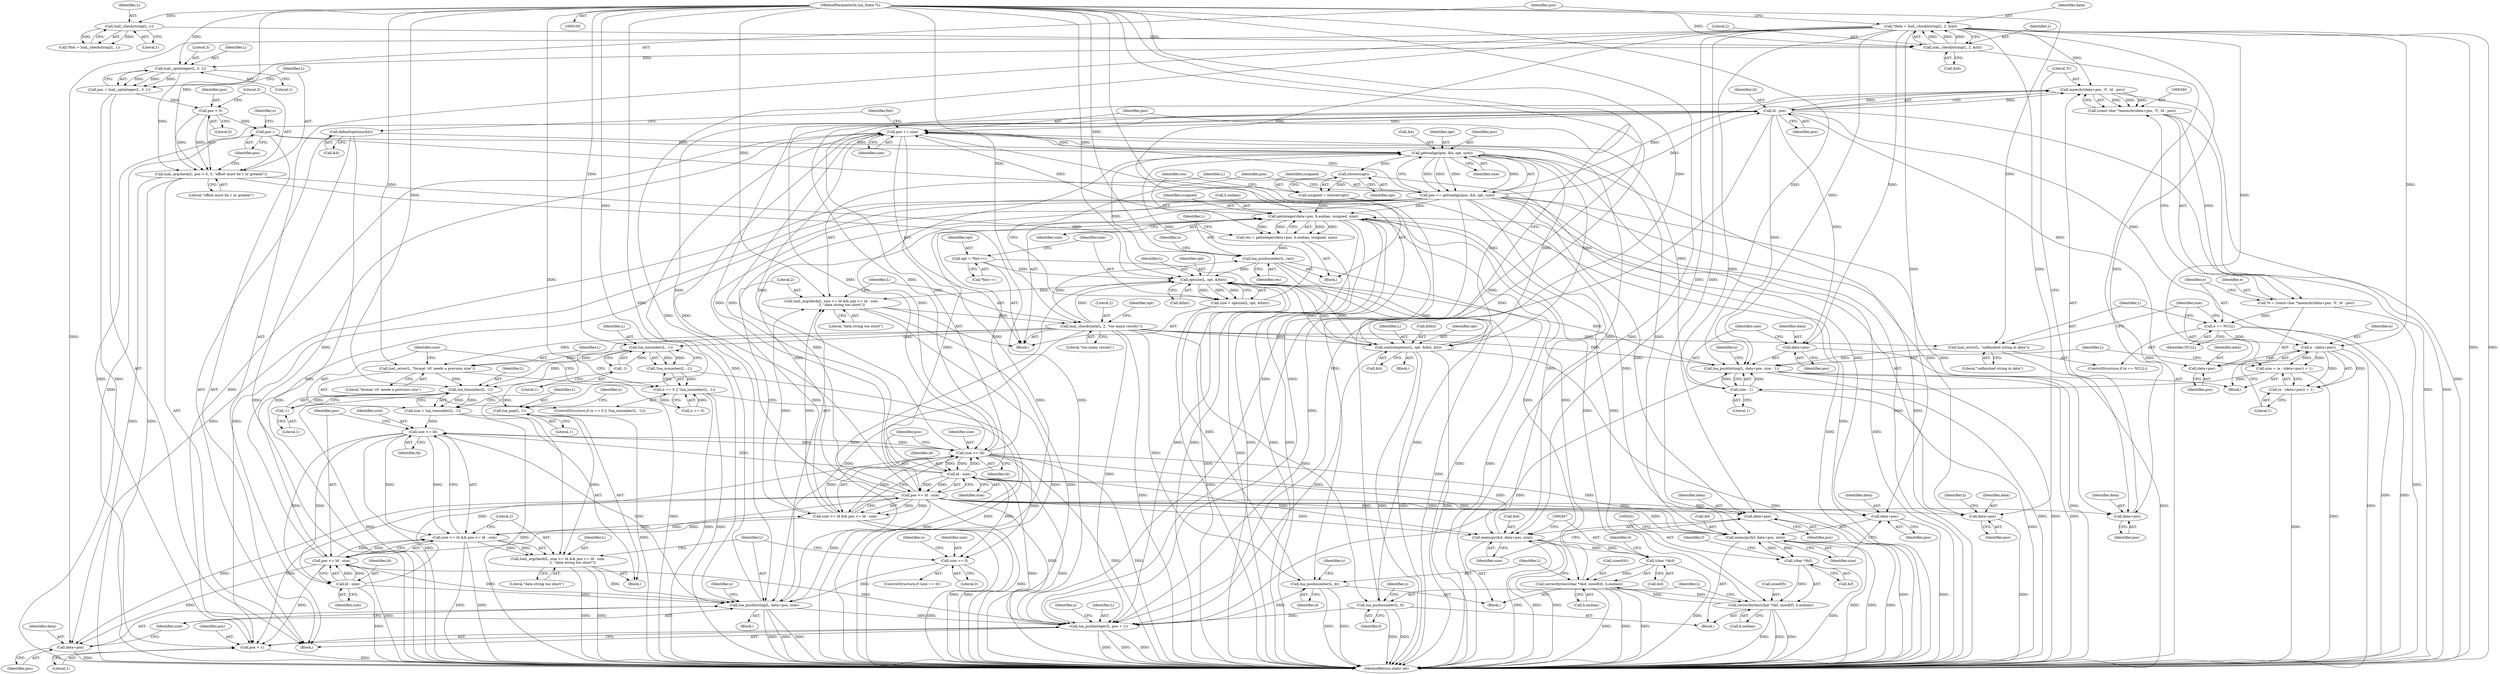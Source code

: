 digraph "0_redis_e89086e09a38cc6713bcd4b9c29abf92cf393936@API" {
"1000341" [label="(Call,memchr(data+pos, '\0', ld - pos))"];
"1000117" [label="(Call,*data = luaL_checklstring(L, 2, &ld))"];
"1000119" [label="(Call,luaL_checklstring(L, 2, &ld))"];
"1000112" [label="(Call,luaL_checkstring(L, 1))"];
"1000106" [label="(MethodParameterIn,lua_State *L)"];
"1000165" [label="(Call,pos += gettoalign(pos, &h, opt, size))"];
"1000167" [label="(Call,gettoalign(pos, &h, opt, size))"];
"1000138" [label="(Call,pos--)"];
"1000133" [label="(Call,pos > 0)"];
"1000125" [label="(Call,pos = luaL_optinteger(L, 3, 1))"];
"1000127" [label="(Call,luaL_optinteger(L, 3, 1))"];
"1000384" [label="(Call,pos += size)"];
"1000211" [label="(Call,getinteger(data+pos, h.endian, issigned, size))"];
"1000179" [label="(Call,pos <= ld - size)"];
"1000181" [label="(Call,ld - size)"];
"1000176" [label="(Call,size <= ld)"];
"1000346" [label="(Call,ld - pos)"];
"1000320" [label="(Call,ld - size)"];
"1000315" [label="(Call,size <= ld)"];
"1000301" [label="(Call,size = lua_tonumber(L, -1))"];
"1000303" [label="(Call,lua_tonumber(L, -1))"];
"1000186" [label="(Call,luaL_checkstack(L, 2, \"too many results\"))"];
"1000173" [label="(Call,luaL_argcheck(L, size <= ld && pos <= ld - size,\n                   2, \"data string too short\"))"];
"1000160" [label="(Call,optsize(L, opt, &fmt))"];
"1000325" [label="(Call,lua_pushlstring(L, data+pos, size))"];
"1000312" [label="(Call,luaL_argcheck(L, size <= ld && pos <= ld - size,\n                           2, \"data string too short\"))"];
"1000307" [label="(Call,lua_pop(L, 1))"];
"1000314" [label="(Call,size <= ld && pos <= ld - size)"];
"1000175" [label="(Call,size <= ld && pos <= ld - size)"];
"1000318" [label="(Call,pos <= ld - size)"];
"1000284" [label="(Call,size == 0)"];
"1000220" [label="(Call,lua_pushnumber(L, res))"];
"1000209" [label="(Call,res = getinteger(data+pos, h.endian, issigned, size))"];
"1000131" [label="(Call,luaL_argcheck(L, pos > 0, 3, \"offset must be 1 or greater\"))"];
"1000377" [label="(Call,controloptions(L, opt, &fmt, &h))"];
"1000249" [label="(Call,lua_pushnumber(L, f))"];
"1000365" [label="(Call,lua_pushlstring(L, data+pos, size - 1))"];
"1000353" [label="(Call,luaL_error(L, \"unfinished string in data\"))"];
"1000370" [label="(Call,size - 1)"];
"1000356" [label="(Call,size = (e - (data+pos)) + 1)"];
"1000359" [label="(Call,e - (data+pos))"];
"1000350" [label="(Call,e == NULL)"];
"1000337" [label="(Call,*e = (const char *)memchr(data+pos, '\0', ld - pos))"];
"1000339" [label="(Call,(const char *)memchr(data+pos, '\0', ld - pos))"];
"1000341" [label="(Call,memchr(data+pos, '\0', ld - pos))"];
"1000275" [label="(Call,lua_pushnumber(L, d))"];
"1000152" [label="(Call,opt = *fmt++)"];
"1000298" [label="(Call,luaL_error(L, \"format 'c0' needs a previous size\"))"];
"1000294" [label="(Call,lua_isnumber(L, -1))"];
"1000296" [label="(Call,-1)"];
"1000305" [label="(Call,-1)"];
"1000265" [label="(Call,correctbytes((char *)&d, sizeof(d), h.endian))"];
"1000266" [label="(Call,(char *)&d)"];
"1000258" [label="(Call,memcpy(&d, data+pos, size))"];
"1000239" [label="(Call,correctbytes((char *)&f, sizeof(f), h.endian))"];
"1000240" [label="(Call,(char *)&f)"];
"1000232" [label="(Call,memcpy(&f, data+pos, size))"];
"1000204" [label="(Call,issigned = islower(opt))"];
"1000206" [label="(Call,islower(opt))"];
"1000144" [label="(Call,defaultoptions(&h))"];
"1000158" [label="(Call,size = optsize(L, opt, &fmt))"];
"1000387" [label="(Call,lua_pushinteger(L, pos + 1))"];
"1000293" [label="(Call,!lua_isnumber(L, -1))"];
"1000289" [label="(Call,n == 0 || !lua_isnumber(L, -1))"];
"1000389" [label="(Call,pos + 1)"];
"1000361" [label="(Call,data+pos)"];
"1000367" [label="(Call,data+pos)"];
"1000327" [label="(Call,data+pos)"];
"1000212" [label="(Call,data+pos)"];
"1000235" [label="(Call,data+pos)"];
"1000261" [label="(Call,data+pos)"];
"1000342" [label="(Call,data+pos)"];
"1000358" [label="(Call,(e - (data+pos)) + 1)"];
"1000249" [label="(Call,lua_pushnumber(L, f))"];
"1000365" [label="(Call,lua_pushlstring(L, data+pos, size - 1))"];
"1000189" [label="(Literal,\"too many results\")"];
"1000265" [label="(Call,correctbytes((char *)&d, sizeof(d), h.endian))"];
"1000326" [label="(Identifier,L)"];
"1000382" [label="(Call,&h)"];
"1000391" [label="(Literal,1)"];
"1000117" [label="(Call,*data = luaL_checklstring(L, 2, &ld))"];
"1000308" [label="(Identifier,L)"];
"1000235" [label="(Call,data+pos)"];
"1000114" [label="(Literal,1)"];
"1000288" [label="(ControlStructure,if (n == 0 || !lua_isnumber(L, -1)))"];
"1000298" [label="(Call,luaL_error(L, \"format 'c0' needs a previous size\"))"];
"1000120" [label="(Identifier,L)"];
"1000371" [label="(Identifier,size)"];
"1000286" [label="(Literal,0)"];
"1000180" [label="(Identifier,pos)"];
"1000295" [label="(Identifier,L)"];
"1000127" [label="(Call,luaL_optinteger(L, 3, 1))"];
"1000293" [label="(Call,!lua_isnumber(L, -1))"];
"1000207" [label="(Identifier,opt)"];
"1000362" [label="(Identifier,data)"];
"1000363" [label="(Identifier,pos)"];
"1000230" [label="(Block,)"];
"1000191" [label="(Identifier,opt)"];
"1000304" [label="(Identifier,L)"];
"1000137" [label="(Literal,\"offset must be 1 or greater\")"];
"1000176" [label="(Call,size <= ld)"];
"1000187" [label="(Identifier,L)"];
"1000131" [label="(Call,luaL_argcheck(L, pos > 0, 3, \"offset must be 1 or greater\"))"];
"1000345" [label="(Literal,'\0')"];
"1000128" [label="(Identifier,L)"];
"1000377" [label="(Call,controloptions(L, opt, &fmt, &h))"];
"1000175" [label="(Call,size <= ld && pos <= ld - size)"];
"1000352" [label="(Identifier,NULL)"];
"1000161" [label="(Identifier,L)"];
"1000158" [label="(Call,size = optsize(L, opt, &fmt))"];
"1000313" [label="(Identifier,L)"];
"1000360" [label="(Identifier,e)"];
"1000218" [label="(Identifier,issigned)"];
"1000134" [label="(Identifier,pos)"];
"1000271" [label="(Identifier,d)"];
"1000330" [label="(Identifier,size)"];
"1000139" [label="(Identifier,pos)"];
"1000122" [label="(Call,&ld)"];
"1000154" [label="(Call,*fmt++)"];
"1000162" [label="(Identifier,opt)"];
"1000314" [label="(Call,size <= ld && pos <= ld - size)"];
"1000309" [label="(Literal,1)"];
"1000153" [label="(Identifier,opt)"];
"1000188" [label="(Literal,2)"];
"1000290" [label="(Call,n == 0)"];
"1000361" [label="(Call,data+pos)"];
"1000285" [label="(Identifier,size)"];
"1000307" [label="(Call,lua_pop(L, 1))"];
"1000206" [label="(Call,islower(opt))"];
"1000277" [label="(Identifier,d)"];
"1000125" [label="(Call,pos = luaL_optinteger(L, 3, 1))"];
"1000204" [label="(Call,issigned = islower(opt))"];
"1000359" [label="(Call,e - (data+pos))"];
"1000182" [label="(Identifier,ld)"];
"1000179" [label="(Call,pos <= ld - size)"];
"1000302" [label="(Identifier,size)"];
"1000232" [label="(Call,memcpy(&f, data+pos, size))"];
"1000136" [label="(Literal,3)"];
"1000356" [label="(Call,size = (e - (data+pos)) + 1)"];
"1000297" [label="(Literal,1)"];
"1000144" [label="(Call,defaultoptions(&h))"];
"1000266" [label="(Call,(char *)&d)"];
"1000275" [label="(Call,lua_pushnumber(L, d))"];
"1000212" [label="(Call,data+pos)"];
"1000354" [label="(Identifier,L)"];
"1000174" [label="(Identifier,L)"];
"1000205" [label="(Identifier,issigned)"];
"1000253" [label="(Identifier,n)"];
"1000311" [label="(Identifier,n)"];
"1000256" [label="(Block,)"];
"1000118" [label="(Identifier,data)"];
"1000178" [label="(Identifier,ld)"];
"1000319" [label="(Identifier,pos)"];
"1000236" [label="(Identifier,data)"];
"1000323" [label="(Literal,2)"];
"1000173" [label="(Call,luaL_argcheck(L, size <= ld && pos <= ld - size,\n                   2, \"data string too short\"))"];
"1000346" [label="(Call,ld - pos)"];
"1000322" [label="(Identifier,size)"];
"1000150" [label="(Block,)"];
"1000389" [label="(Call,pos + 1)"];
"1000370" [label="(Call,size - 1)"];
"1000112" [label="(Call,luaL_checkstring(L, 1))"];
"1000216" [label="(Identifier,h)"];
"1000349" [label="(ControlStructure,if (e == NULL))"];
"1000366" [label="(Identifier,L)"];
"1000159" [label="(Identifier,size)"];
"1000165" [label="(Call,pos += gettoalign(pos, &h, opt, size))"];
"1000246" [label="(Call,h.endian)"];
"1000238" [label="(Identifier,size)"];
"1000224" [label="(Identifier,n)"];
"1000172" [label="(Identifier,size)"];
"1000222" [label="(Identifier,res)"];
"1000259" [label="(Call,&d)"];
"1000353" [label="(Call,luaL_error(L, \"unfinished string in data\"))"];
"1000344" [label="(Identifier,pos)"];
"1000209" [label="(Call,res = getinteger(data+pos, h.endian, issigned, size))"];
"1000351" [label="(Identifier,e)"];
"1000357" [label="(Identifier,size)"];
"1000329" [label="(Identifier,pos)"];
"1000169" [label="(Call,&h)"];
"1000160" [label="(Call,optsize(L, opt, &fmt))"];
"1000386" [label="(Identifier,size)"];
"1000126" [label="(Identifier,pos)"];
"1000132" [label="(Identifier,L)"];
"1000324" [label="(Literal,\"data string too short\")"];
"1000268" [label="(Call,&d)"];
"1000130" [label="(Literal,1)"];
"1000385" [label="(Identifier,pos)"];
"1000184" [label="(Literal,2)"];
"1000312" [label="(Call,luaL_argcheck(L, size <= ld && pos <= ld - size,\n                           2, \"data string too short\"))"];
"1000142" [label="(Identifier,n)"];
"1000279" [label="(Identifier,n)"];
"1000355" [label="(Literal,\"unfinished string in data\")"];
"1000244" [label="(Call,sizeof(f))"];
"1000368" [label="(Identifier,data)"];
"1000106" [label="(MethodParameterIn,lua_State *L)"];
"1000315" [label="(Call,size <= ld)"];
"1000332" [label="(Identifier,n)"];
"1000221" [label="(Identifier,L)"];
"1000299" [label="(Identifier,L)"];
"1000264" [label="(Identifier,size)"];
"1000237" [label="(Identifier,pos)"];
"1000110" [label="(Call,*fmt = luaL_checkstring(L, 1))"];
"1000166" [label="(Identifier,pos)"];
"1000325" [label="(Call,lua_pushlstring(L, data+pos, size))"];
"1000380" [label="(Call,&fmt)"];
"1000270" [label="(Call,sizeof(d))"];
"1000240" [label="(Call,(char *)&f)"];
"1000133" [label="(Call,pos > 0)"];
"1000113" [label="(Identifier,L)"];
"1000396" [label="(MethodReturn,static int)"];
"1000379" [label="(Identifier,opt)"];
"1000276" [label="(Identifier,L)"];
"1000300" [label="(Literal,\"format 'c0' needs a previous size\")"];
"1000387" [label="(Call,lua_pushinteger(L, pos + 1))"];
"1000129" [label="(Literal,3)"];
"1000328" [label="(Identifier,data)"];
"1000186" [label="(Call,luaL_checkstack(L, 2, \"too many results\"))"];
"1000342" [label="(Call,data+pos)"];
"1000320" [label="(Call,ld - size)"];
"1000211" [label="(Call,getinteger(data+pos, h.endian, issigned, size))"];
"1000272" [label="(Call,h.endian)"];
"1000263" [label="(Identifier,pos)"];
"1000294" [label="(Call,lua_isnumber(L, -1))"];
"1000335" [label="(Block,)"];
"1000239" [label="(Call,correctbytes((char *)&f, sizeof(f), h.endian))"];
"1000192" [label="(Block,)"];
"1000183" [label="(Identifier,size)"];
"1000348" [label="(Identifier,pos)"];
"1000210" [label="(Identifier,res)"];
"1000317" [label="(Identifier,ld)"];
"1000107" [label="(Block,)"];
"1000185" [label="(Literal,\"data string too short\")"];
"1000364" [label="(Literal,1)"];
"1000214" [label="(Identifier,pos)"];
"1000177" [label="(Identifier,size)"];
"1000233" [label="(Call,&f)"];
"1000296" [label="(Call,-1)"];
"1000316" [label="(Identifier,size)"];
"1000171" [label="(Identifier,opt)"];
"1000202" [label="(Block,)"];
"1000338" [label="(Identifier,e)"];
"1000305" [label="(Call,-1)"];
"1000327" [label="(Call,data+pos)"];
"1000343" [label="(Identifier,data)"];
"1000283" [label="(ControlStructure,if (size == 0))"];
"1000220" [label="(Call,lua_pushnumber(L, res))"];
"1000138" [label="(Call,pos--)"];
"1000219" [label="(Identifier,size)"];
"1000394" [label="(Identifier,n)"];
"1000145" [label="(Call,&h)"];
"1000291" [label="(Identifier,n)"];
"1000163" [label="(Call,&fmt)"];
"1000303" [label="(Call,lua_tonumber(L, -1))"];
"1000242" [label="(Call,&f)"];
"1000347" [label="(Identifier,ld)"];
"1000167" [label="(Call,gettoalign(pos, &h, opt, size))"];
"1000251" [label="(Identifier,f)"];
"1000369" [label="(Identifier,pos)"];
"1000119" [label="(Call,luaL_checklstring(L, 2, &ld))"];
"1000284" [label="(Call,size == 0)"];
"1000258" [label="(Call,memcpy(&d, data+pos, size))"];
"1000213" [label="(Identifier,data)"];
"1000135" [label="(Literal,0)"];
"1000168" [label="(Identifier,pos)"];
"1000388" [label="(Identifier,L)"];
"1000301" [label="(Call,size = lua_tonumber(L, -1))"];
"1000318" [label="(Call,pos <= ld - size)"];
"1000152" [label="(Call,opt = *fmt++)"];
"1000390" [label="(Identifier,pos)"];
"1000262" [label="(Identifier,data)"];
"1000306" [label="(Literal,1)"];
"1000367" [label="(Call,data+pos)"];
"1000282" [label="(Block,)"];
"1000149" [label="(Identifier,fmt)"];
"1000287" [label="(Block,)"];
"1000339" [label="(Call,(const char *)memchr(data+pos, '\0', ld - pos))"];
"1000350" [label="(Call,e == NULL)"];
"1000378" [label="(Identifier,L)"];
"1000358" [label="(Call,(e - (data+pos)) + 1)"];
"1000289" [label="(Call,n == 0 || !lua_isnumber(L, -1))"];
"1000372" [label="(Literal,1)"];
"1000337" [label="(Call,*e = (const char *)memchr(data+pos, '\0', ld - pos))"];
"1000261" [label="(Call,data+pos)"];
"1000341" [label="(Call,memchr(data+pos, '\0', ld - pos))"];
"1000181" [label="(Call,ld - size)"];
"1000321" [label="(Identifier,ld)"];
"1000384" [label="(Call,pos += size)"];
"1000245" [label="(Identifier,f)"];
"1000250" [label="(Identifier,L)"];
"1000215" [label="(Call,h.endian)"];
"1000374" [label="(Identifier,n)"];
"1000121" [label="(Literal,2)"];
"1000341" -> "1000339"  [label="AST: "];
"1000341" -> "1000346"  [label="CFG: "];
"1000342" -> "1000341"  [label="AST: "];
"1000345" -> "1000341"  [label="AST: "];
"1000346" -> "1000341"  [label="AST: "];
"1000339" -> "1000341"  [label="CFG: "];
"1000341" -> "1000396"  [label="DDG: "];
"1000341" -> "1000339"  [label="DDG: "];
"1000341" -> "1000339"  [label="DDG: "];
"1000341" -> "1000339"  [label="DDG: "];
"1000117" -> "1000341"  [label="DDG: "];
"1000165" -> "1000341"  [label="DDG: "];
"1000179" -> "1000341"  [label="DDG: "];
"1000346" -> "1000341"  [label="DDG: "];
"1000346" -> "1000341"  [label="DDG: "];
"1000117" -> "1000107"  [label="AST: "];
"1000117" -> "1000119"  [label="CFG: "];
"1000118" -> "1000117"  [label="AST: "];
"1000119" -> "1000117"  [label="AST: "];
"1000126" -> "1000117"  [label="CFG: "];
"1000117" -> "1000396"  [label="DDG: "];
"1000117" -> "1000396"  [label="DDG: "];
"1000119" -> "1000117"  [label="DDG: "];
"1000119" -> "1000117"  [label="DDG: "];
"1000119" -> "1000117"  [label="DDG: "];
"1000117" -> "1000211"  [label="DDG: "];
"1000117" -> "1000212"  [label="DDG: "];
"1000117" -> "1000232"  [label="DDG: "];
"1000117" -> "1000235"  [label="DDG: "];
"1000117" -> "1000258"  [label="DDG: "];
"1000117" -> "1000261"  [label="DDG: "];
"1000117" -> "1000325"  [label="DDG: "];
"1000117" -> "1000327"  [label="DDG: "];
"1000117" -> "1000342"  [label="DDG: "];
"1000117" -> "1000359"  [label="DDG: "];
"1000117" -> "1000361"  [label="DDG: "];
"1000117" -> "1000365"  [label="DDG: "];
"1000117" -> "1000367"  [label="DDG: "];
"1000119" -> "1000122"  [label="CFG: "];
"1000120" -> "1000119"  [label="AST: "];
"1000121" -> "1000119"  [label="AST: "];
"1000122" -> "1000119"  [label="AST: "];
"1000119" -> "1000396"  [label="DDG: "];
"1000112" -> "1000119"  [label="DDG: "];
"1000106" -> "1000119"  [label="DDG: "];
"1000119" -> "1000127"  [label="DDG: "];
"1000112" -> "1000110"  [label="AST: "];
"1000112" -> "1000114"  [label="CFG: "];
"1000113" -> "1000112"  [label="AST: "];
"1000114" -> "1000112"  [label="AST: "];
"1000110" -> "1000112"  [label="CFG: "];
"1000112" -> "1000110"  [label="DDG: "];
"1000112" -> "1000110"  [label="DDG: "];
"1000106" -> "1000112"  [label="DDG: "];
"1000106" -> "1000105"  [label="AST: "];
"1000106" -> "1000396"  [label="DDG: "];
"1000106" -> "1000127"  [label="DDG: "];
"1000106" -> "1000131"  [label="DDG: "];
"1000106" -> "1000160"  [label="DDG: "];
"1000106" -> "1000173"  [label="DDG: "];
"1000106" -> "1000186"  [label="DDG: "];
"1000106" -> "1000220"  [label="DDG: "];
"1000106" -> "1000249"  [label="DDG: "];
"1000106" -> "1000275"  [label="DDG: "];
"1000106" -> "1000294"  [label="DDG: "];
"1000106" -> "1000298"  [label="DDG: "];
"1000106" -> "1000303"  [label="DDG: "];
"1000106" -> "1000307"  [label="DDG: "];
"1000106" -> "1000312"  [label="DDG: "];
"1000106" -> "1000325"  [label="DDG: "];
"1000106" -> "1000353"  [label="DDG: "];
"1000106" -> "1000365"  [label="DDG: "];
"1000106" -> "1000377"  [label="DDG: "];
"1000106" -> "1000387"  [label="DDG: "];
"1000165" -> "1000150"  [label="AST: "];
"1000165" -> "1000167"  [label="CFG: "];
"1000166" -> "1000165"  [label="AST: "];
"1000167" -> "1000165"  [label="AST: "];
"1000174" -> "1000165"  [label="CFG: "];
"1000165" -> "1000396"  [label="DDG: "];
"1000167" -> "1000165"  [label="DDG: "];
"1000167" -> "1000165"  [label="DDG: "];
"1000167" -> "1000165"  [label="DDG: "];
"1000167" -> "1000165"  [label="DDG: "];
"1000165" -> "1000179"  [label="DDG: "];
"1000165" -> "1000211"  [label="DDG: "];
"1000165" -> "1000212"  [label="DDG: "];
"1000165" -> "1000232"  [label="DDG: "];
"1000165" -> "1000235"  [label="DDG: "];
"1000165" -> "1000258"  [label="DDG: "];
"1000165" -> "1000261"  [label="DDG: "];
"1000165" -> "1000318"  [label="DDG: "];
"1000165" -> "1000325"  [label="DDG: "];
"1000165" -> "1000327"  [label="DDG: "];
"1000165" -> "1000342"  [label="DDG: "];
"1000165" -> "1000346"  [label="DDG: "];
"1000165" -> "1000384"  [label="DDG: "];
"1000165" -> "1000387"  [label="DDG: "];
"1000165" -> "1000389"  [label="DDG: "];
"1000167" -> "1000172"  [label="CFG: "];
"1000168" -> "1000167"  [label="AST: "];
"1000169" -> "1000167"  [label="AST: "];
"1000171" -> "1000167"  [label="AST: "];
"1000172" -> "1000167"  [label="AST: "];
"1000167" -> "1000396"  [label="DDG: "];
"1000167" -> "1000396"  [label="DDG: "];
"1000138" -> "1000167"  [label="DDG: "];
"1000384" -> "1000167"  [label="DDG: "];
"1000377" -> "1000167"  [label="DDG: "];
"1000144" -> "1000167"  [label="DDG: "];
"1000160" -> "1000167"  [label="DDG: "];
"1000158" -> "1000167"  [label="DDG: "];
"1000167" -> "1000176"  [label="DDG: "];
"1000167" -> "1000206"  [label="DDG: "];
"1000167" -> "1000377"  [label="DDG: "];
"1000167" -> "1000377"  [label="DDG: "];
"1000138" -> "1000107"  [label="AST: "];
"1000138" -> "1000139"  [label="CFG: "];
"1000139" -> "1000138"  [label="AST: "];
"1000142" -> "1000138"  [label="CFG: "];
"1000133" -> "1000138"  [label="DDG: "];
"1000138" -> "1000387"  [label="DDG: "];
"1000138" -> "1000389"  [label="DDG: "];
"1000133" -> "1000131"  [label="AST: "];
"1000133" -> "1000135"  [label="CFG: "];
"1000134" -> "1000133"  [label="AST: "];
"1000135" -> "1000133"  [label="AST: "];
"1000136" -> "1000133"  [label="CFG: "];
"1000133" -> "1000131"  [label="DDG: "];
"1000133" -> "1000131"  [label="DDG: "];
"1000125" -> "1000133"  [label="DDG: "];
"1000125" -> "1000107"  [label="AST: "];
"1000125" -> "1000127"  [label="CFG: "];
"1000126" -> "1000125"  [label="AST: "];
"1000127" -> "1000125"  [label="AST: "];
"1000132" -> "1000125"  [label="CFG: "];
"1000125" -> "1000396"  [label="DDG: "];
"1000127" -> "1000125"  [label="DDG: "];
"1000127" -> "1000125"  [label="DDG: "];
"1000127" -> "1000125"  [label="DDG: "];
"1000127" -> "1000130"  [label="CFG: "];
"1000128" -> "1000127"  [label="AST: "];
"1000129" -> "1000127"  [label="AST: "];
"1000130" -> "1000127"  [label="AST: "];
"1000127" -> "1000131"  [label="DDG: "];
"1000384" -> "1000150"  [label="AST: "];
"1000384" -> "1000386"  [label="CFG: "];
"1000385" -> "1000384"  [label="AST: "];
"1000386" -> "1000384"  [label="AST: "];
"1000149" -> "1000384"  [label="CFG: "];
"1000384" -> "1000396"  [label="DDG: "];
"1000211" -> "1000384"  [label="DDG: "];
"1000232" -> "1000384"  [label="DDG: "];
"1000258" -> "1000384"  [label="DDG: "];
"1000325" -> "1000384"  [label="DDG: "];
"1000176" -> "1000384"  [label="DDG: "];
"1000181" -> "1000384"  [label="DDG: "];
"1000370" -> "1000384"  [label="DDG: "];
"1000179" -> "1000384"  [label="DDG: "];
"1000346" -> "1000384"  [label="DDG: "];
"1000318" -> "1000384"  [label="DDG: "];
"1000384" -> "1000387"  [label="DDG: "];
"1000384" -> "1000389"  [label="DDG: "];
"1000211" -> "1000209"  [label="AST: "];
"1000211" -> "1000219"  [label="CFG: "];
"1000212" -> "1000211"  [label="AST: "];
"1000215" -> "1000211"  [label="AST: "];
"1000218" -> "1000211"  [label="AST: "];
"1000219" -> "1000211"  [label="AST: "];
"1000209" -> "1000211"  [label="CFG: "];
"1000211" -> "1000396"  [label="DDG: "];
"1000211" -> "1000396"  [label="DDG: "];
"1000211" -> "1000396"  [label="DDG: "];
"1000211" -> "1000396"  [label="DDG: "];
"1000211" -> "1000209"  [label="DDG: "];
"1000211" -> "1000209"  [label="DDG: "];
"1000211" -> "1000209"  [label="DDG: "];
"1000211" -> "1000209"  [label="DDG: "];
"1000179" -> "1000211"  [label="DDG: "];
"1000265" -> "1000211"  [label="DDG: "];
"1000239" -> "1000211"  [label="DDG: "];
"1000204" -> "1000211"  [label="DDG: "];
"1000176" -> "1000211"  [label="DDG: "];
"1000181" -> "1000211"  [label="DDG: "];
"1000211" -> "1000239"  [label="DDG: "];
"1000211" -> "1000265"  [label="DDG: "];
"1000179" -> "1000175"  [label="AST: "];
"1000179" -> "1000181"  [label="CFG: "];
"1000180" -> "1000179"  [label="AST: "];
"1000181" -> "1000179"  [label="AST: "];
"1000175" -> "1000179"  [label="CFG: "];
"1000179" -> "1000396"  [label="DDG: "];
"1000179" -> "1000175"  [label="DDG: "];
"1000179" -> "1000175"  [label="DDG: "];
"1000181" -> "1000179"  [label="DDG: "];
"1000181" -> "1000179"  [label="DDG: "];
"1000179" -> "1000212"  [label="DDG: "];
"1000179" -> "1000232"  [label="DDG: "];
"1000179" -> "1000235"  [label="DDG: "];
"1000179" -> "1000258"  [label="DDG: "];
"1000179" -> "1000261"  [label="DDG: "];
"1000179" -> "1000318"  [label="DDG: "];
"1000179" -> "1000325"  [label="DDG: "];
"1000179" -> "1000327"  [label="DDG: "];
"1000179" -> "1000342"  [label="DDG: "];
"1000179" -> "1000346"  [label="DDG: "];
"1000179" -> "1000387"  [label="DDG: "];
"1000179" -> "1000389"  [label="DDG: "];
"1000181" -> "1000183"  [label="CFG: "];
"1000182" -> "1000181"  [label="AST: "];
"1000183" -> "1000181"  [label="AST: "];
"1000181" -> "1000396"  [label="DDG: "];
"1000181" -> "1000396"  [label="DDG: "];
"1000181" -> "1000176"  [label="DDG: "];
"1000176" -> "1000181"  [label="DDG: "];
"1000176" -> "1000181"  [label="DDG: "];
"1000181" -> "1000232"  [label="DDG: "];
"1000181" -> "1000258"  [label="DDG: "];
"1000181" -> "1000284"  [label="DDG: "];
"1000181" -> "1000315"  [label="DDG: "];
"1000181" -> "1000346"  [label="DDG: "];
"1000176" -> "1000175"  [label="AST: "];
"1000176" -> "1000178"  [label="CFG: "];
"1000177" -> "1000176"  [label="AST: "];
"1000178" -> "1000176"  [label="AST: "];
"1000180" -> "1000176"  [label="CFG: "];
"1000175" -> "1000176"  [label="CFG: "];
"1000176" -> "1000396"  [label="DDG: "];
"1000176" -> "1000396"  [label="DDG: "];
"1000176" -> "1000175"  [label="DDG: "];
"1000176" -> "1000175"  [label="DDG: "];
"1000346" -> "1000176"  [label="DDG: "];
"1000320" -> "1000176"  [label="DDG: "];
"1000315" -> "1000176"  [label="DDG: "];
"1000176" -> "1000232"  [label="DDG: "];
"1000176" -> "1000258"  [label="DDG: "];
"1000176" -> "1000284"  [label="DDG: "];
"1000176" -> "1000315"  [label="DDG: "];
"1000176" -> "1000346"  [label="DDG: "];
"1000346" -> "1000348"  [label="CFG: "];
"1000347" -> "1000346"  [label="AST: "];
"1000348" -> "1000346"  [label="AST: "];
"1000346" -> "1000396"  [label="DDG: "];
"1000346" -> "1000359"  [label="DDG: "];
"1000346" -> "1000361"  [label="DDG: "];
"1000346" -> "1000365"  [label="DDG: "];
"1000346" -> "1000367"  [label="DDG: "];
"1000346" -> "1000387"  [label="DDG: "];
"1000346" -> "1000389"  [label="DDG: "];
"1000320" -> "1000318"  [label="AST: "];
"1000320" -> "1000322"  [label="CFG: "];
"1000321" -> "1000320"  [label="AST: "];
"1000322" -> "1000320"  [label="AST: "];
"1000318" -> "1000320"  [label="CFG: "];
"1000320" -> "1000396"  [label="DDG: "];
"1000320" -> "1000318"  [label="DDG: "];
"1000320" -> "1000318"  [label="DDG: "];
"1000315" -> "1000320"  [label="DDG: "];
"1000315" -> "1000320"  [label="DDG: "];
"1000320" -> "1000325"  [label="DDG: "];
"1000315" -> "1000314"  [label="AST: "];
"1000315" -> "1000317"  [label="CFG: "];
"1000316" -> "1000315"  [label="AST: "];
"1000317" -> "1000315"  [label="AST: "];
"1000319" -> "1000315"  [label="CFG: "];
"1000314" -> "1000315"  [label="CFG: "];
"1000315" -> "1000396"  [label="DDG: "];
"1000315" -> "1000314"  [label="DDG: "];
"1000315" -> "1000314"  [label="DDG: "];
"1000301" -> "1000315"  [label="DDG: "];
"1000315" -> "1000325"  [label="DDG: "];
"1000301" -> "1000287"  [label="AST: "];
"1000301" -> "1000303"  [label="CFG: "];
"1000302" -> "1000301"  [label="AST: "];
"1000303" -> "1000301"  [label="AST: "];
"1000308" -> "1000301"  [label="CFG: "];
"1000301" -> "1000396"  [label="DDG: "];
"1000303" -> "1000301"  [label="DDG: "];
"1000303" -> "1000301"  [label="DDG: "];
"1000303" -> "1000305"  [label="CFG: "];
"1000304" -> "1000303"  [label="AST: "];
"1000305" -> "1000303"  [label="AST: "];
"1000303" -> "1000396"  [label="DDG: "];
"1000186" -> "1000303"  [label="DDG: "];
"1000298" -> "1000303"  [label="DDG: "];
"1000294" -> "1000303"  [label="DDG: "];
"1000305" -> "1000303"  [label="DDG: "];
"1000303" -> "1000307"  [label="DDG: "];
"1000186" -> "1000150"  [label="AST: "];
"1000186" -> "1000189"  [label="CFG: "];
"1000187" -> "1000186"  [label="AST: "];
"1000188" -> "1000186"  [label="AST: "];
"1000189" -> "1000186"  [label="AST: "];
"1000191" -> "1000186"  [label="CFG: "];
"1000186" -> "1000396"  [label="DDG: "];
"1000186" -> "1000160"  [label="DDG: "];
"1000173" -> "1000186"  [label="DDG: "];
"1000186" -> "1000220"  [label="DDG: "];
"1000186" -> "1000249"  [label="DDG: "];
"1000186" -> "1000275"  [label="DDG: "];
"1000186" -> "1000294"  [label="DDG: "];
"1000186" -> "1000298"  [label="DDG: "];
"1000186" -> "1000325"  [label="DDG: "];
"1000186" -> "1000353"  [label="DDG: "];
"1000186" -> "1000365"  [label="DDG: "];
"1000186" -> "1000377"  [label="DDG: "];
"1000186" -> "1000387"  [label="DDG: "];
"1000173" -> "1000150"  [label="AST: "];
"1000173" -> "1000185"  [label="CFG: "];
"1000174" -> "1000173"  [label="AST: "];
"1000175" -> "1000173"  [label="AST: "];
"1000184" -> "1000173"  [label="AST: "];
"1000185" -> "1000173"  [label="AST: "];
"1000187" -> "1000173"  [label="CFG: "];
"1000173" -> "1000396"  [label="DDG: "];
"1000173" -> "1000396"  [label="DDG: "];
"1000160" -> "1000173"  [label="DDG: "];
"1000175" -> "1000173"  [label="DDG: "];
"1000175" -> "1000173"  [label="DDG: "];
"1000160" -> "1000158"  [label="AST: "];
"1000160" -> "1000163"  [label="CFG: "];
"1000161" -> "1000160"  [label="AST: "];
"1000162" -> "1000160"  [label="AST: "];
"1000163" -> "1000160"  [label="AST: "];
"1000158" -> "1000160"  [label="CFG: "];
"1000160" -> "1000396"  [label="DDG: "];
"1000160" -> "1000158"  [label="DDG: "];
"1000160" -> "1000158"  [label="DDG: "];
"1000160" -> "1000158"  [label="DDG: "];
"1000325" -> "1000160"  [label="DDG: "];
"1000220" -> "1000160"  [label="DDG: "];
"1000131" -> "1000160"  [label="DDG: "];
"1000377" -> "1000160"  [label="DDG: "];
"1000377" -> "1000160"  [label="DDG: "];
"1000249" -> "1000160"  [label="DDG: "];
"1000365" -> "1000160"  [label="DDG: "];
"1000275" -> "1000160"  [label="DDG: "];
"1000152" -> "1000160"  [label="DDG: "];
"1000160" -> "1000377"  [label="DDG: "];
"1000325" -> "1000282"  [label="AST: "];
"1000325" -> "1000330"  [label="CFG: "];
"1000326" -> "1000325"  [label="AST: "];
"1000327" -> "1000325"  [label="AST: "];
"1000330" -> "1000325"  [label="AST: "];
"1000332" -> "1000325"  [label="CFG: "];
"1000325" -> "1000396"  [label="DDG: "];
"1000325" -> "1000396"  [label="DDG: "];
"1000325" -> "1000396"  [label="DDG: "];
"1000312" -> "1000325"  [label="DDG: "];
"1000318" -> "1000325"  [label="DDG: "];
"1000284" -> "1000325"  [label="DDG: "];
"1000325" -> "1000387"  [label="DDG: "];
"1000312" -> "1000287"  [label="AST: "];
"1000312" -> "1000324"  [label="CFG: "];
"1000313" -> "1000312"  [label="AST: "];
"1000314" -> "1000312"  [label="AST: "];
"1000323" -> "1000312"  [label="AST: "];
"1000324" -> "1000312"  [label="AST: "];
"1000326" -> "1000312"  [label="CFG: "];
"1000312" -> "1000396"  [label="DDG: "];
"1000312" -> "1000396"  [label="DDG: "];
"1000307" -> "1000312"  [label="DDG: "];
"1000314" -> "1000312"  [label="DDG: "];
"1000314" -> "1000312"  [label="DDG: "];
"1000307" -> "1000287"  [label="AST: "];
"1000307" -> "1000309"  [label="CFG: "];
"1000308" -> "1000307"  [label="AST: "];
"1000309" -> "1000307"  [label="AST: "];
"1000311" -> "1000307"  [label="CFG: "];
"1000307" -> "1000396"  [label="DDG: "];
"1000314" -> "1000318"  [label="CFG: "];
"1000318" -> "1000314"  [label="AST: "];
"1000323" -> "1000314"  [label="CFG: "];
"1000314" -> "1000396"  [label="DDG: "];
"1000314" -> "1000396"  [label="DDG: "];
"1000314" -> "1000175"  [label="DDG: "];
"1000175" -> "1000314"  [label="DDG: "];
"1000318" -> "1000314"  [label="DDG: "];
"1000318" -> "1000314"  [label="DDG: "];
"1000184" -> "1000175"  [label="CFG: "];
"1000175" -> "1000396"  [label="DDG: "];
"1000175" -> "1000396"  [label="DDG: "];
"1000319" -> "1000318"  [label="AST: "];
"1000318" -> "1000396"  [label="DDG: "];
"1000318" -> "1000327"  [label="DDG: "];
"1000318" -> "1000387"  [label="DDG: "];
"1000318" -> "1000389"  [label="DDG: "];
"1000284" -> "1000283"  [label="AST: "];
"1000284" -> "1000286"  [label="CFG: "];
"1000285" -> "1000284"  [label="AST: "];
"1000286" -> "1000284"  [label="AST: "];
"1000291" -> "1000284"  [label="CFG: "];
"1000326" -> "1000284"  [label="CFG: "];
"1000284" -> "1000396"  [label="DDG: "];
"1000220" -> "1000202"  [label="AST: "];
"1000220" -> "1000222"  [label="CFG: "];
"1000221" -> "1000220"  [label="AST: "];
"1000222" -> "1000220"  [label="AST: "];
"1000224" -> "1000220"  [label="CFG: "];
"1000220" -> "1000396"  [label="DDG: "];
"1000220" -> "1000396"  [label="DDG: "];
"1000209" -> "1000220"  [label="DDG: "];
"1000220" -> "1000387"  [label="DDG: "];
"1000209" -> "1000202"  [label="AST: "];
"1000210" -> "1000209"  [label="AST: "];
"1000221" -> "1000209"  [label="CFG: "];
"1000209" -> "1000396"  [label="DDG: "];
"1000131" -> "1000107"  [label="AST: "];
"1000131" -> "1000137"  [label="CFG: "];
"1000132" -> "1000131"  [label="AST: "];
"1000136" -> "1000131"  [label="AST: "];
"1000137" -> "1000131"  [label="AST: "];
"1000139" -> "1000131"  [label="CFG: "];
"1000131" -> "1000396"  [label="DDG: "];
"1000131" -> "1000396"  [label="DDG: "];
"1000131" -> "1000387"  [label="DDG: "];
"1000377" -> "1000192"  [label="AST: "];
"1000377" -> "1000382"  [label="CFG: "];
"1000378" -> "1000377"  [label="AST: "];
"1000379" -> "1000377"  [label="AST: "];
"1000380" -> "1000377"  [label="AST: "];
"1000382" -> "1000377"  [label="AST: "];
"1000385" -> "1000377"  [label="CFG: "];
"1000377" -> "1000396"  [label="DDG: "];
"1000377" -> "1000396"  [label="DDG: "];
"1000377" -> "1000396"  [label="DDG: "];
"1000377" -> "1000396"  [label="DDG: "];
"1000377" -> "1000387"  [label="DDG: "];
"1000249" -> "1000230"  [label="AST: "];
"1000249" -> "1000251"  [label="CFG: "];
"1000250" -> "1000249"  [label="AST: "];
"1000251" -> "1000249"  [label="AST: "];
"1000253" -> "1000249"  [label="CFG: "];
"1000249" -> "1000396"  [label="DDG: "];
"1000249" -> "1000396"  [label="DDG: "];
"1000249" -> "1000387"  [label="DDG: "];
"1000365" -> "1000335"  [label="AST: "];
"1000365" -> "1000370"  [label="CFG: "];
"1000366" -> "1000365"  [label="AST: "];
"1000367" -> "1000365"  [label="AST: "];
"1000370" -> "1000365"  [label="AST: "];
"1000374" -> "1000365"  [label="CFG: "];
"1000365" -> "1000396"  [label="DDG: "];
"1000365" -> "1000396"  [label="DDG: "];
"1000365" -> "1000396"  [label="DDG: "];
"1000353" -> "1000365"  [label="DDG: "];
"1000370" -> "1000365"  [label="DDG: "];
"1000370" -> "1000365"  [label="DDG: "];
"1000365" -> "1000387"  [label="DDG: "];
"1000353" -> "1000349"  [label="AST: "];
"1000353" -> "1000355"  [label="CFG: "];
"1000354" -> "1000353"  [label="AST: "];
"1000355" -> "1000353"  [label="AST: "];
"1000357" -> "1000353"  [label="CFG: "];
"1000353" -> "1000396"  [label="DDG: "];
"1000370" -> "1000372"  [label="CFG: "];
"1000371" -> "1000370"  [label="AST: "];
"1000372" -> "1000370"  [label="AST: "];
"1000370" -> "1000396"  [label="DDG: "];
"1000356" -> "1000370"  [label="DDG: "];
"1000356" -> "1000335"  [label="AST: "];
"1000356" -> "1000358"  [label="CFG: "];
"1000357" -> "1000356"  [label="AST: "];
"1000358" -> "1000356"  [label="AST: "];
"1000366" -> "1000356"  [label="CFG: "];
"1000356" -> "1000396"  [label="DDG: "];
"1000359" -> "1000356"  [label="DDG: "];
"1000359" -> "1000356"  [label="DDG: "];
"1000359" -> "1000358"  [label="AST: "];
"1000359" -> "1000361"  [label="CFG: "];
"1000360" -> "1000359"  [label="AST: "];
"1000361" -> "1000359"  [label="AST: "];
"1000364" -> "1000359"  [label="CFG: "];
"1000359" -> "1000396"  [label="DDG: "];
"1000359" -> "1000358"  [label="DDG: "];
"1000359" -> "1000358"  [label="DDG: "];
"1000350" -> "1000359"  [label="DDG: "];
"1000350" -> "1000349"  [label="AST: "];
"1000350" -> "1000352"  [label="CFG: "];
"1000351" -> "1000350"  [label="AST: "];
"1000352" -> "1000350"  [label="AST: "];
"1000354" -> "1000350"  [label="CFG: "];
"1000357" -> "1000350"  [label="CFG: "];
"1000350" -> "1000396"  [label="DDG: "];
"1000350" -> "1000396"  [label="DDG: "];
"1000337" -> "1000350"  [label="DDG: "];
"1000337" -> "1000335"  [label="AST: "];
"1000337" -> "1000339"  [label="CFG: "];
"1000338" -> "1000337"  [label="AST: "];
"1000339" -> "1000337"  [label="AST: "];
"1000351" -> "1000337"  [label="CFG: "];
"1000337" -> "1000396"  [label="DDG: "];
"1000339" -> "1000337"  [label="DDG: "];
"1000340" -> "1000339"  [label="AST: "];
"1000339" -> "1000396"  [label="DDG: "];
"1000275" -> "1000256"  [label="AST: "];
"1000275" -> "1000277"  [label="CFG: "];
"1000276" -> "1000275"  [label="AST: "];
"1000277" -> "1000275"  [label="AST: "];
"1000279" -> "1000275"  [label="CFG: "];
"1000275" -> "1000396"  [label="DDG: "];
"1000275" -> "1000396"  [label="DDG: "];
"1000275" -> "1000387"  [label="DDG: "];
"1000152" -> "1000150"  [label="AST: "];
"1000152" -> "1000154"  [label="CFG: "];
"1000153" -> "1000152"  [label="AST: "];
"1000154" -> "1000152"  [label="AST: "];
"1000159" -> "1000152"  [label="CFG: "];
"1000152" -> "1000396"  [label="DDG: "];
"1000298" -> "1000288"  [label="AST: "];
"1000298" -> "1000300"  [label="CFG: "];
"1000299" -> "1000298"  [label="AST: "];
"1000300" -> "1000298"  [label="AST: "];
"1000302" -> "1000298"  [label="CFG: "];
"1000298" -> "1000396"  [label="DDG: "];
"1000294" -> "1000298"  [label="DDG: "];
"1000294" -> "1000293"  [label="AST: "];
"1000294" -> "1000296"  [label="CFG: "];
"1000295" -> "1000294"  [label="AST: "];
"1000296" -> "1000294"  [label="AST: "];
"1000293" -> "1000294"  [label="CFG: "];
"1000294" -> "1000293"  [label="DDG: "];
"1000294" -> "1000293"  [label="DDG: "];
"1000296" -> "1000294"  [label="DDG: "];
"1000296" -> "1000297"  [label="CFG: "];
"1000297" -> "1000296"  [label="AST: "];
"1000305" -> "1000306"  [label="CFG: "];
"1000306" -> "1000305"  [label="AST: "];
"1000265" -> "1000256"  [label="AST: "];
"1000265" -> "1000272"  [label="CFG: "];
"1000266" -> "1000265"  [label="AST: "];
"1000270" -> "1000265"  [label="AST: "];
"1000272" -> "1000265"  [label="AST: "];
"1000276" -> "1000265"  [label="CFG: "];
"1000265" -> "1000396"  [label="DDG: "];
"1000265" -> "1000396"  [label="DDG: "];
"1000265" -> "1000396"  [label="DDG: "];
"1000265" -> "1000239"  [label="DDG: "];
"1000266" -> "1000265"  [label="DDG: "];
"1000239" -> "1000265"  [label="DDG: "];
"1000266" -> "1000268"  [label="CFG: "];
"1000267" -> "1000266"  [label="AST: "];
"1000268" -> "1000266"  [label="AST: "];
"1000271" -> "1000266"  [label="CFG: "];
"1000266" -> "1000396"  [label="DDG: "];
"1000266" -> "1000258"  [label="DDG: "];
"1000258" -> "1000266"  [label="DDG: "];
"1000258" -> "1000256"  [label="AST: "];
"1000258" -> "1000264"  [label="CFG: "];
"1000259" -> "1000258"  [label="AST: "];
"1000261" -> "1000258"  [label="AST: "];
"1000264" -> "1000258"  [label="AST: "];
"1000267" -> "1000258"  [label="CFG: "];
"1000258" -> "1000396"  [label="DDG: "];
"1000258" -> "1000396"  [label="DDG: "];
"1000258" -> "1000396"  [label="DDG: "];
"1000239" -> "1000230"  [label="AST: "];
"1000239" -> "1000246"  [label="CFG: "];
"1000240" -> "1000239"  [label="AST: "];
"1000244" -> "1000239"  [label="AST: "];
"1000246" -> "1000239"  [label="AST: "];
"1000250" -> "1000239"  [label="CFG: "];
"1000239" -> "1000396"  [label="DDG: "];
"1000239" -> "1000396"  [label="DDG: "];
"1000239" -> "1000396"  [label="DDG: "];
"1000240" -> "1000239"  [label="DDG: "];
"1000240" -> "1000242"  [label="CFG: "];
"1000241" -> "1000240"  [label="AST: "];
"1000242" -> "1000240"  [label="AST: "];
"1000245" -> "1000240"  [label="CFG: "];
"1000240" -> "1000396"  [label="DDG: "];
"1000240" -> "1000232"  [label="DDG: "];
"1000232" -> "1000240"  [label="DDG: "];
"1000232" -> "1000230"  [label="AST: "];
"1000232" -> "1000238"  [label="CFG: "];
"1000233" -> "1000232"  [label="AST: "];
"1000235" -> "1000232"  [label="AST: "];
"1000238" -> "1000232"  [label="AST: "];
"1000241" -> "1000232"  [label="CFG: "];
"1000232" -> "1000396"  [label="DDG: "];
"1000232" -> "1000396"  [label="DDG: "];
"1000232" -> "1000396"  [label="DDG: "];
"1000204" -> "1000202"  [label="AST: "];
"1000204" -> "1000206"  [label="CFG: "];
"1000205" -> "1000204"  [label="AST: "];
"1000206" -> "1000204"  [label="AST: "];
"1000210" -> "1000204"  [label="CFG: "];
"1000204" -> "1000396"  [label="DDG: "];
"1000206" -> "1000204"  [label="DDG: "];
"1000206" -> "1000207"  [label="CFG: "];
"1000207" -> "1000206"  [label="AST: "];
"1000206" -> "1000396"  [label="DDG: "];
"1000144" -> "1000107"  [label="AST: "];
"1000144" -> "1000145"  [label="CFG: "];
"1000145" -> "1000144"  [label="AST: "];
"1000149" -> "1000144"  [label="CFG: "];
"1000144" -> "1000396"  [label="DDG: "];
"1000144" -> "1000396"  [label="DDG: "];
"1000158" -> "1000150"  [label="AST: "];
"1000159" -> "1000158"  [label="AST: "];
"1000166" -> "1000158"  [label="CFG: "];
"1000158" -> "1000396"  [label="DDG: "];
"1000387" -> "1000107"  [label="AST: "];
"1000387" -> "1000389"  [label="CFG: "];
"1000388" -> "1000387"  [label="AST: "];
"1000389" -> "1000387"  [label="AST: "];
"1000394" -> "1000387"  [label="CFG: "];
"1000387" -> "1000396"  [label="DDG: "];
"1000387" -> "1000396"  [label="DDG: "];
"1000387" -> "1000396"  [label="DDG: "];
"1000293" -> "1000289"  [label="AST: "];
"1000289" -> "1000293"  [label="CFG: "];
"1000293" -> "1000396"  [label="DDG: "];
"1000293" -> "1000289"  [label="DDG: "];
"1000289" -> "1000288"  [label="AST: "];
"1000289" -> "1000290"  [label="CFG: "];
"1000290" -> "1000289"  [label="AST: "];
"1000299" -> "1000289"  [label="CFG: "];
"1000302" -> "1000289"  [label="CFG: "];
"1000289" -> "1000396"  [label="DDG: "];
"1000289" -> "1000396"  [label="DDG: "];
"1000289" -> "1000396"  [label="DDG: "];
"1000290" -> "1000289"  [label="DDG: "];
"1000290" -> "1000289"  [label="DDG: "];
"1000389" -> "1000391"  [label="CFG: "];
"1000390" -> "1000389"  [label="AST: "];
"1000391" -> "1000389"  [label="AST: "];
"1000389" -> "1000396"  [label="DDG: "];
"1000361" -> "1000363"  [label="CFG: "];
"1000362" -> "1000361"  [label="AST: "];
"1000363" -> "1000361"  [label="AST: "];
"1000367" -> "1000369"  [label="CFG: "];
"1000368" -> "1000367"  [label="AST: "];
"1000369" -> "1000367"  [label="AST: "];
"1000371" -> "1000367"  [label="CFG: "];
"1000367" -> "1000396"  [label="DDG: "];
"1000327" -> "1000329"  [label="CFG: "];
"1000328" -> "1000327"  [label="AST: "];
"1000329" -> "1000327"  [label="AST: "];
"1000330" -> "1000327"  [label="CFG: "];
"1000327" -> "1000396"  [label="DDG: "];
"1000212" -> "1000214"  [label="CFG: "];
"1000213" -> "1000212"  [label="AST: "];
"1000214" -> "1000212"  [label="AST: "];
"1000216" -> "1000212"  [label="CFG: "];
"1000212" -> "1000396"  [label="DDG: "];
"1000235" -> "1000237"  [label="CFG: "];
"1000236" -> "1000235"  [label="AST: "];
"1000237" -> "1000235"  [label="AST: "];
"1000238" -> "1000235"  [label="CFG: "];
"1000235" -> "1000396"  [label="DDG: "];
"1000261" -> "1000263"  [label="CFG: "];
"1000262" -> "1000261"  [label="AST: "];
"1000263" -> "1000261"  [label="AST: "];
"1000264" -> "1000261"  [label="CFG: "];
"1000261" -> "1000396"  [label="DDG: "];
"1000342" -> "1000344"  [label="CFG: "];
"1000343" -> "1000342"  [label="AST: "];
"1000344" -> "1000342"  [label="AST: "];
"1000345" -> "1000342"  [label="CFG: "];
"1000358" -> "1000364"  [label="CFG: "];
"1000364" -> "1000358"  [label="AST: "];
"1000358" -> "1000396"  [label="DDG: "];
}
